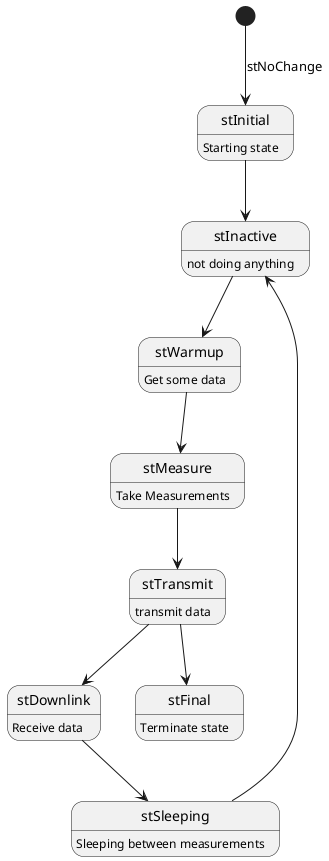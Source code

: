 @startuml
/'

Module:	FSMexample.plantuml

Function:
	PlantUML reference source for cFSM state diagram.
	
Copyright:
	See accompanying LICENSE file at
	https:://github.com/mcci-catena/Catena-Arduino-Platform
	
Author:
	Terry Moore, MCCI Corporation	July 2019

Notes:
	PlantUML images in REAMDE.md are generated by pasting this file into
	the server at http://www.plantuml.com/plantuml, and grabbing the
	resulting URLs.  That has to be done several times, with different
	values edited into the variables below. The comments in README.md
	will tell you what's needed.

'/
[*] --> stInitial : stNoChange

state stInitial
state stInactive
state stSleeping
state stWarmup
state stMeasure
state stTransmit
state stDownlink
state stFinal

stInitial : Starting state
stInitial --> stInactive 
stInactive : not doing anything
stInactive --> stWarmup
stWarmup : Get some data
stWarmup --> stMeasure
stMeasure : Take Measurements
stMeasure --> stTransmit
stTransmit : transmit data
stTransmit --> stFinal
stFinal : Terminate state
stTransmit --> stDownlink
stDownlink : Receive data
stDownlink --> stSleeping
stSleeping : Sleeping between measurements
stSleeping --> stInactive

@enduml
 